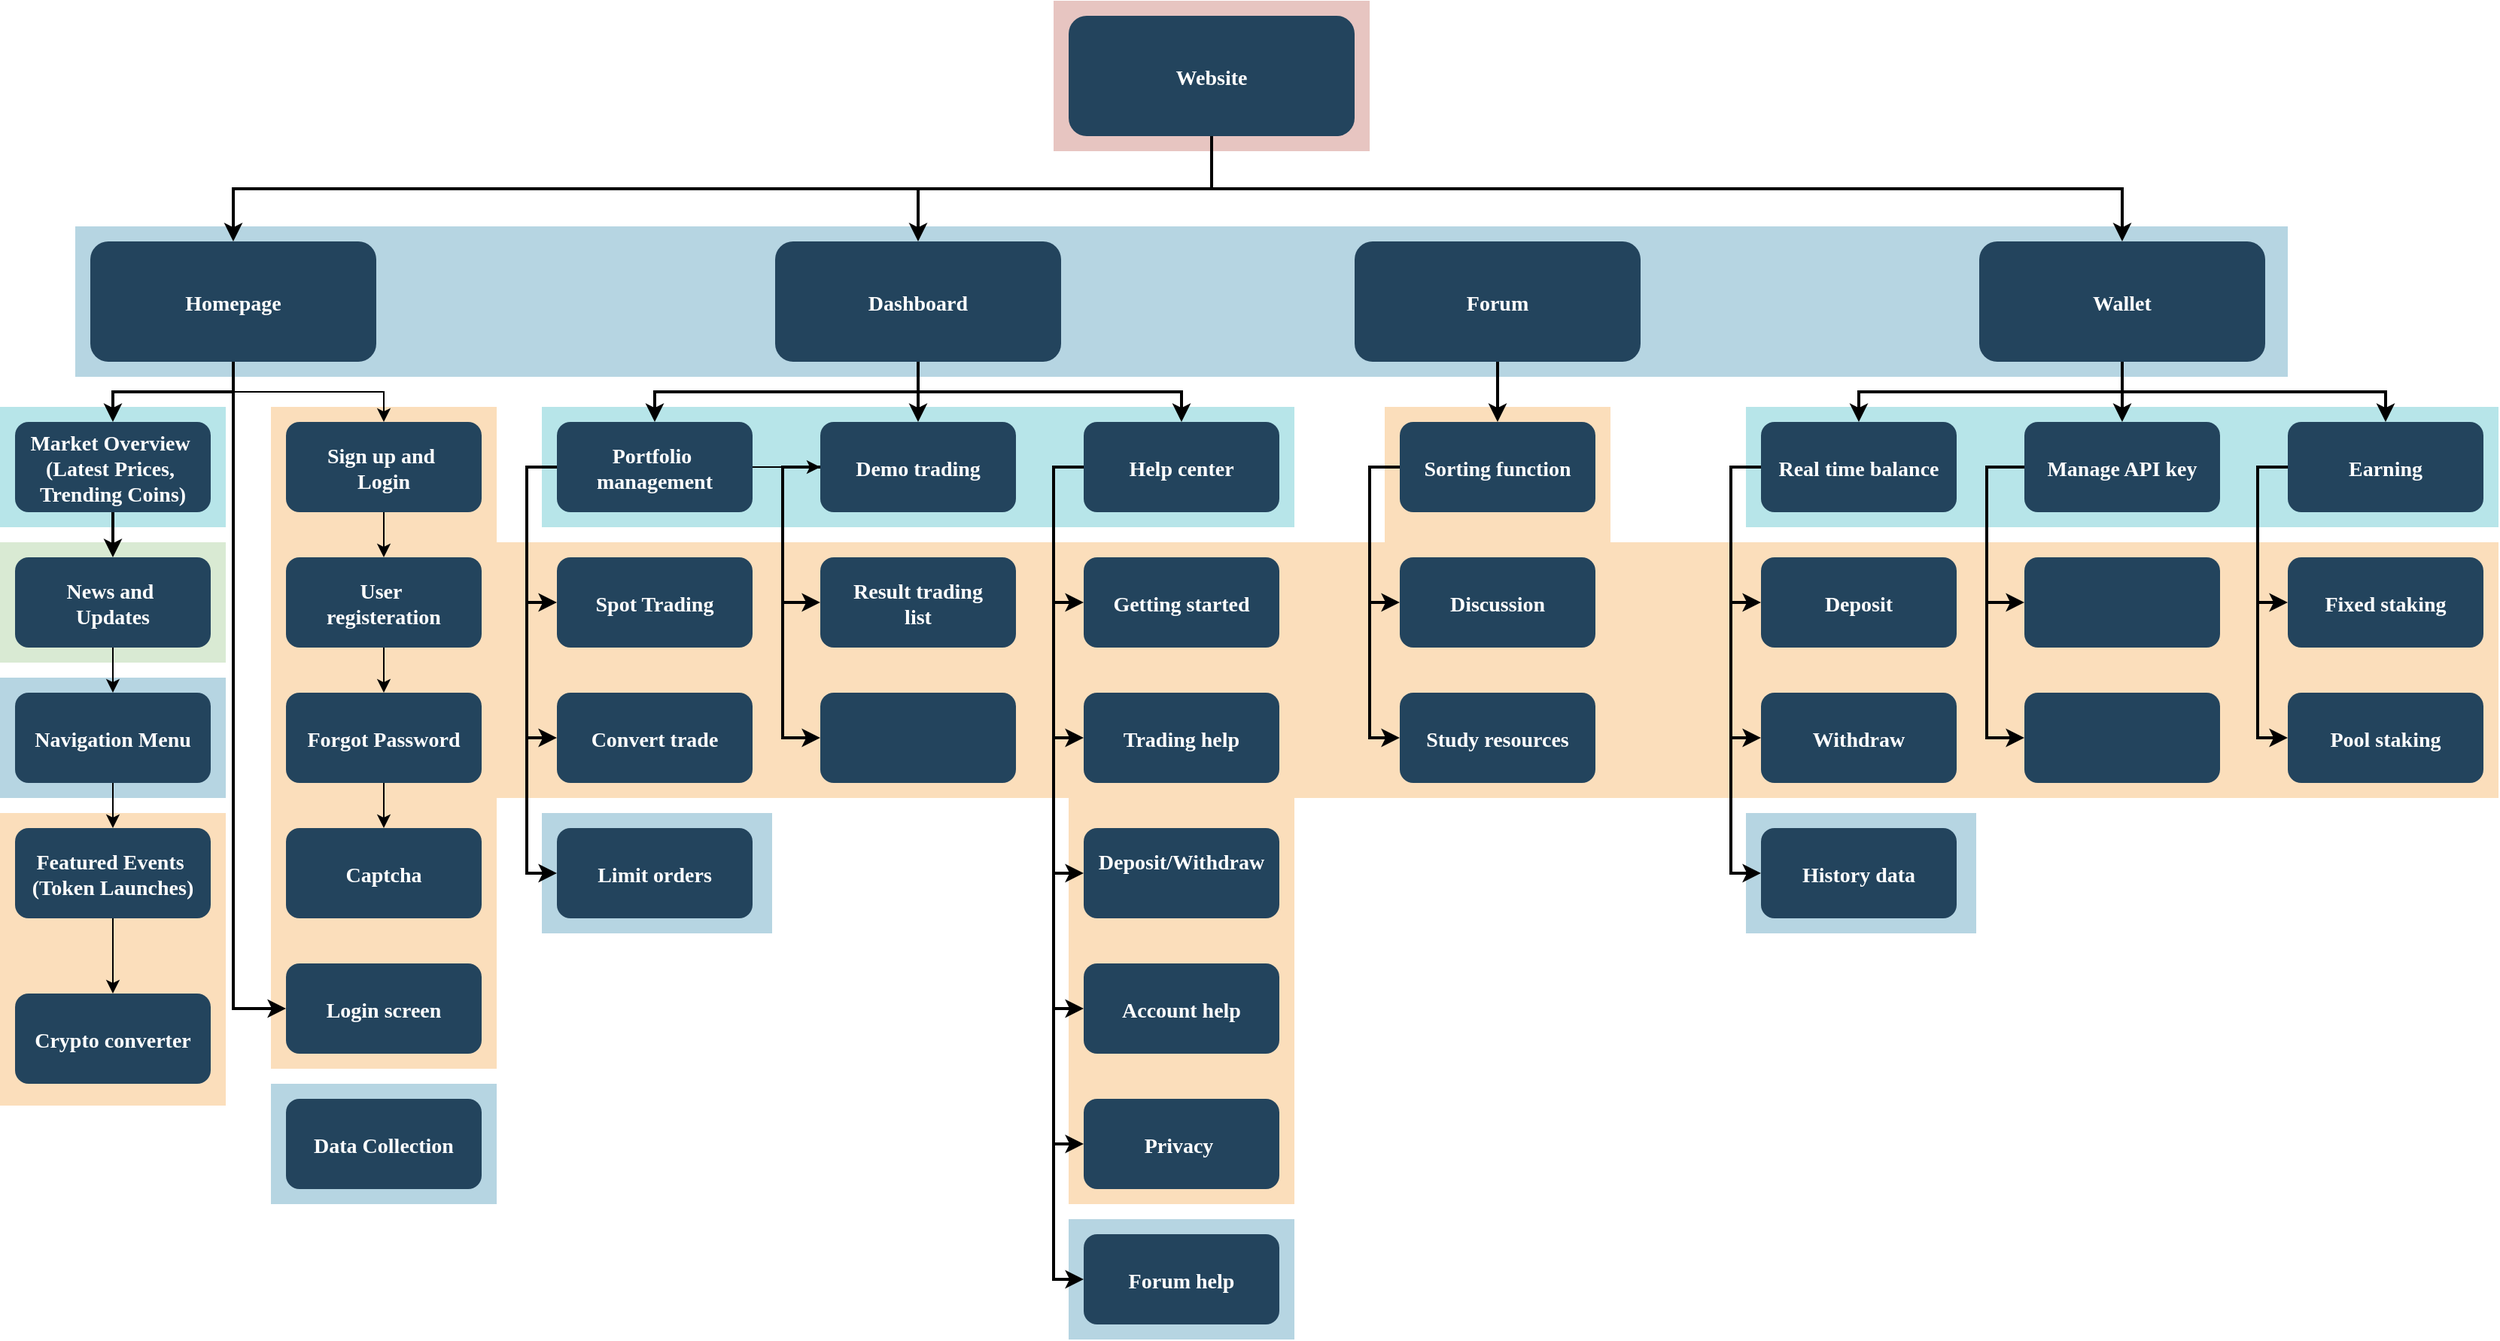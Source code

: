 <mxfile version="24.7.16">
  <diagram name="Page-1" id="2c0d36ab-eaac-3732-788b-9136903baeff">
    <mxGraphModel dx="2150" dy="948" grid="1" gridSize="10" guides="1" tooltips="1" connect="1" arrows="1" fold="1" page="1" pageScale="1.5" pageWidth="1169" pageHeight="827" background="none" math="0" shadow="0">
      <root>
        <mxCell id="0" />
        <mxCell id="1" parent="0" />
        <mxCell id="123" value="" style="fillColor=#AE4132;strokeColor=none;opacity=30;" parent="1" vertex="1">
          <mxGeometry x="747" y="175.5" width="210" height="100.0" as="geometry" />
        </mxCell>
        <mxCell id="122" value="" style="fillColor=#10739E;strokeColor=none;opacity=30;" parent="1" vertex="1">
          <mxGeometry x="97" y="325.5" width="1470" height="100.0" as="geometry" />
        </mxCell>
        <mxCell id="121" value="" style="fillColor=#F2931E;strokeColor=none;opacity=30;" parent="1" vertex="1">
          <mxGeometry x="47" y="715.5" width="150" height="194.5" as="geometry" />
        </mxCell>
        <mxCell id="120" value="" style="fillColor=#F2931E;strokeColor=none;opacity=30;" parent="1" vertex="1">
          <mxGeometry x="967" y="445.5" width="150" height="90" as="geometry" />
        </mxCell>
        <mxCell id="119" value="" style="fillColor=#F2931E;strokeColor=none;opacity=30;" parent="1" vertex="1">
          <mxGeometry x="757" y="705.5" width="150" height="270" as="geometry" />
        </mxCell>
        <mxCell id="118" value="" style="fillColor=#F2931E;strokeColor=none;opacity=30;" parent="1" vertex="1">
          <mxGeometry x="227.0" y="445.5" width="150.0" height="440.0" as="geometry" />
        </mxCell>
        <mxCell id="117" value="" style="fillColor=#F2931E;strokeColor=none;opacity=30;" parent="1" vertex="1">
          <mxGeometry x="377" y="535.5" width="1330" height="170" as="geometry" />
        </mxCell>
        <mxCell id="116" value="" style="fillColor=#10739E;strokeColor=none;opacity=30;" parent="1" vertex="1">
          <mxGeometry x="47" y="625.5" width="150" height="80" as="geometry" />
        </mxCell>
        <mxCell id="115" value="" style="fillColor=#10739E;strokeColor=none;opacity=30;" parent="1" vertex="1">
          <mxGeometry x="1207" y="715.5" width="153" height="80" as="geometry" />
        </mxCell>
        <mxCell id="114" value="" style="fillColor=#10739E;strokeColor=none;opacity=30;" parent="1" vertex="1">
          <mxGeometry x="757.0" y="985.5" width="150" height="80" as="geometry" />
        </mxCell>
        <mxCell id="113" value="" style="fillColor=#10739E;strokeColor=none;opacity=30;" parent="1" vertex="1">
          <mxGeometry x="407" y="715.5" width="153" height="80" as="geometry" />
        </mxCell>
        <mxCell id="112" value="" style="fillColor=#10739E;strokeColor=none;opacity=30;" parent="1" vertex="1">
          <mxGeometry x="227.0" y="895.5" width="150" height="80" as="geometry" />
        </mxCell>
        <mxCell id="111" value="" style="fillColor=#D9EAD3;strokeColor=none" parent="1" vertex="1">
          <mxGeometry x="47" y="535.5" width="150" height="80" as="geometry" />
        </mxCell>
        <mxCell id="110" value="" style="fillColor=#12AAB5;strokeColor=none;opacity=30;" parent="1" vertex="1">
          <mxGeometry x="1207" y="445.5" width="500" height="80" as="geometry" />
        </mxCell>
        <mxCell id="109" value="" style="fillColor=#12AAB5;strokeColor=none;opacity=30;" parent="1" vertex="1">
          <mxGeometry x="407" y="445.5" width="500" height="80" as="geometry" />
        </mxCell>
        <mxCell id="108" value="" style="fillColor=#12AAB5;strokeColor=none;opacity=30;" parent="1" vertex="1">
          <mxGeometry x="47.0" y="445.5" width="150" height="80" as="geometry" />
        </mxCell>
        <mxCell id="2" value="Website" style="rounded=1;fillColor=#23445D;gradientColor=none;strokeColor=none;fontColor=#FFFFFF;fontStyle=1;fontFamily=Tahoma;fontSize=14" parent="1" vertex="1">
          <mxGeometry x="757" y="185.5" width="190" height="80" as="geometry" />
        </mxCell>
        <mxCell id="4" value="Wallet" style="rounded=1;fillColor=#23445D;gradientColor=none;strokeColor=none;fontColor=#FFFFFF;fontStyle=1;fontFamily=Tahoma;fontSize=14" parent="1" vertex="1">
          <mxGeometry x="1362.0" y="335.5" width="190" height="80" as="geometry" />
        </mxCell>
        <mxCell id="9" value="" style="edgeStyle=elbowEdgeStyle;elbow=vertical;strokeWidth=2;rounded=0" parent="1" source="2" target="4" edge="1">
          <mxGeometry x="337" y="215.5" width="100" height="100" as="geometry">
            <mxPoint x="337" y="315.5" as="sourcePoint" />
            <mxPoint x="437" y="215.5" as="targetPoint" />
          </mxGeometry>
        </mxCell>
        <mxCell id="10" value="Forum" style="rounded=1;fillColor=#23445D;gradientColor=none;strokeColor=none;fontColor=#FFFFFF;fontStyle=1;fontFamily=Tahoma;fontSize=14" parent="1" vertex="1">
          <mxGeometry x="947" y="335.5" width="190" height="80" as="geometry" />
        </mxCell>
        <mxCell id="12" value="Dashboard" style="rounded=1;fillColor=#23445D;gradientColor=none;strokeColor=none;fontColor=#FFFFFF;fontStyle=1;fontFamily=Tahoma;fontSize=14" parent="1" vertex="1">
          <mxGeometry x="562.0" y="335.5" width="190" height="80" as="geometry" />
        </mxCell>
        <mxCell id="RsmdhblX5PZhAULa5afe-125" style="edgeStyle=orthogonalEdgeStyle;rounded=0;orthogonalLoop=1;jettySize=auto;html=1;entryX=0.5;entryY=0;entryDx=0;entryDy=0;" edge="1" parent="1" source="13" target="16">
          <mxGeometry relative="1" as="geometry" />
        </mxCell>
        <mxCell id="13" value="Homepage" style="rounded=1;fillColor=#23445D;gradientColor=none;strokeColor=none;fontColor=#FFFFFF;fontStyle=1;fontFamily=Tahoma;fontSize=14" parent="1" vertex="1">
          <mxGeometry x="107" y="335.5" width="190" height="80" as="geometry" />
        </mxCell>
        <mxCell id="14" value="Market Overview &#xa;(Latest Prices, &#xa;Trending Coins)" style="rounded=1;fillColor=#23445D;gradientColor=none;strokeColor=none;fontColor=#FFFFFF;fontStyle=1;fontFamily=Tahoma;fontSize=14" parent="1" vertex="1">
          <mxGeometry x="57" y="455.5" width="130" height="60" as="geometry" />
        </mxCell>
        <mxCell id="60ipzALf6vVz0V7Boky7-127" style="edgeStyle=orthogonalEdgeStyle;rounded=0;orthogonalLoop=1;jettySize=auto;html=1;" parent="1" source="15" target="60ipzALf6vVz0V7Boky7-124" edge="1">
          <mxGeometry relative="1" as="geometry" />
        </mxCell>
        <mxCell id="15" value="News and &#xa;Updates" style="rounded=1;fillColor=#23445D;gradientColor=none;strokeColor=none;fontColor=#FFFFFF;fontStyle=1;fontFamily=Tahoma;fontSize=14" parent="1" vertex="1">
          <mxGeometry x="57" y="545.5" width="130" height="60" as="geometry" />
        </mxCell>
        <mxCell id="60ipzALf6vVz0V7Boky7-130" style="edgeStyle=orthogonalEdgeStyle;rounded=0;orthogonalLoop=1;jettySize=auto;html=1;" parent="1" source="16" target="17" edge="1">
          <mxGeometry relative="1" as="geometry" />
        </mxCell>
        <mxCell id="16" value="Sign up and &#xa;Login" style="rounded=1;fillColor=#23445D;gradientColor=none;strokeColor=none;fontColor=#FFFFFF;fontStyle=1;fontFamily=Tahoma;fontSize=14" parent="1" vertex="1">
          <mxGeometry x="237" y="455.5" width="130" height="60" as="geometry" />
        </mxCell>
        <mxCell id="RsmdhblX5PZhAULa5afe-126" style="edgeStyle=orthogonalEdgeStyle;rounded=0;orthogonalLoop=1;jettySize=auto;html=1;exitX=0.5;exitY=1;exitDx=0;exitDy=0;" edge="1" parent="1" source="17" target="18">
          <mxGeometry relative="1" as="geometry" />
        </mxCell>
        <mxCell id="17" value="User &#xa;registeration" style="rounded=1;fillColor=#23445D;gradientColor=none;strokeColor=none;fontColor=#FFFFFF;fontStyle=1;fontFamily=Tahoma;fontSize=14" parent="1" vertex="1">
          <mxGeometry x="237" y="545.5" width="130" height="60" as="geometry" />
        </mxCell>
        <mxCell id="RsmdhblX5PZhAULa5afe-128" style="edgeStyle=orthogonalEdgeStyle;rounded=0;orthogonalLoop=1;jettySize=auto;html=1;" edge="1" parent="1" source="18" target="19">
          <mxGeometry relative="1" as="geometry" />
        </mxCell>
        <mxCell id="18" value="Forgot Password" style="rounded=1;fillColor=#23445D;gradientColor=none;strokeColor=none;fontColor=#FFFFFF;fontStyle=1;fontFamily=Tahoma;fontSize=14" parent="1" vertex="1">
          <mxGeometry x="237" y="635.5" width="130" height="60" as="geometry" />
        </mxCell>
        <mxCell id="19" value="Captcha" style="rounded=1;fillColor=#23445D;gradientColor=none;strokeColor=none;fontColor=#FFFFFF;fontStyle=1;fontFamily=Tahoma;fontSize=14" parent="1" vertex="1">
          <mxGeometry x="237" y="725.5" width="130" height="60" as="geometry" />
        </mxCell>
        <mxCell id="20" value="Login screen" style="rounded=1;fillColor=#23445D;gradientColor=none;strokeColor=none;fontColor=#FFFFFF;fontStyle=1;fontFamily=Tahoma;fontSize=14" parent="1" vertex="1">
          <mxGeometry x="237" y="815.5" width="130" height="60" as="geometry" />
        </mxCell>
        <mxCell id="23" value="Data Collection" style="rounded=1;fillColor=#23445D;gradientColor=none;strokeColor=none;fontColor=#FFFFFF;fontStyle=1;fontFamily=Tahoma;fontSize=14" parent="1" vertex="1">
          <mxGeometry x="237" y="905.5" width="130" height="60" as="geometry" />
        </mxCell>
        <mxCell id="RsmdhblX5PZhAULa5afe-132" style="edgeStyle=orthogonalEdgeStyle;rounded=0;orthogonalLoop=1;jettySize=auto;html=1;entryX=0;entryY=0.5;entryDx=0;entryDy=0;" edge="1" parent="1" source="25" target="29">
          <mxGeometry relative="1" as="geometry" />
        </mxCell>
        <mxCell id="25" value="Portfolio &#xa;management" style="rounded=1;fillColor=#23445D;gradientColor=none;strokeColor=none;fontColor=#FFFFFF;fontStyle=1;fontFamily=Tahoma;fontSize=14" parent="1" vertex="1">
          <mxGeometry x="417" y="455.5" width="130" height="60" as="geometry" />
        </mxCell>
        <mxCell id="26" value="Spot Trading" style="rounded=1;fillColor=#23445D;gradientColor=none;strokeColor=none;fontColor=#FFFFFF;fontStyle=1;fontFamily=Tahoma;fontSize=14" parent="1" vertex="1">
          <mxGeometry x="417" y="545.5" width="130" height="60" as="geometry" />
        </mxCell>
        <mxCell id="27" value="Convert trade" style="rounded=1;fillColor=#23445D;gradientColor=none;strokeColor=none;fontColor=#FFFFFF;fontStyle=1;fontFamily=Tahoma;fontSize=14" parent="1" vertex="1">
          <mxGeometry x="417" y="635.5" width="130" height="60" as="geometry" />
        </mxCell>
        <mxCell id="28" value="Limit orders" style="rounded=1;fillColor=#23445D;gradientColor=none;strokeColor=none;fontColor=#FFFFFF;fontStyle=1;fontFamily=Tahoma;fontSize=14" parent="1" vertex="1">
          <mxGeometry x="417" y="725.5" width="130" height="60" as="geometry" />
        </mxCell>
        <mxCell id="29" value="Demo trading" style="rounded=1;fillColor=#23445D;gradientColor=none;strokeColor=none;fontColor=#FFFFFF;fontStyle=1;fontFamily=Tahoma;fontSize=14" parent="1" vertex="1">
          <mxGeometry x="592" y="455.5" width="130" height="60" as="geometry" />
        </mxCell>
        <mxCell id="30" value="Result trading&#xa;list" style="rounded=1;fillColor=#23445D;gradientColor=none;strokeColor=none;fontColor=#FFFFFF;fontStyle=1;fontFamily=Tahoma;fontSize=14" parent="1" vertex="1">
          <mxGeometry x="592" y="545.5" width="130" height="60" as="geometry" />
        </mxCell>
        <mxCell id="31" value="" style="rounded=1;fillColor=#23445D;gradientColor=none;strokeColor=none;fontColor=#FFFFFF;fontStyle=1;fontFamily=Tahoma;fontSize=14" parent="1" vertex="1">
          <mxGeometry x="592" y="635.5" width="130" height="60" as="geometry" />
        </mxCell>
        <mxCell id="33" value="Help center" style="rounded=1;fillColor=#23445D;gradientColor=none;strokeColor=none;fontColor=#FFFFFF;fontStyle=1;fontFamily=Tahoma;fontSize=14" parent="1" vertex="1">
          <mxGeometry x="767" y="455.5" width="130" height="60" as="geometry" />
        </mxCell>
        <mxCell id="34" value="Getting started" style="rounded=1;fillColor=#23445D;gradientColor=none;strokeColor=none;fontColor=#FFFFFF;fontStyle=1;fontFamily=Tahoma;fontSize=14" parent="1" vertex="1">
          <mxGeometry x="767" y="545.5" width="130" height="60" as="geometry" />
        </mxCell>
        <mxCell id="35" value="Trading help" style="rounded=1;fillColor=#23445D;gradientColor=none;strokeColor=none;fontColor=#FFFFFF;fontStyle=1;fontFamily=Tahoma;fontSize=14" parent="1" vertex="1">
          <mxGeometry x="767" y="635.5" width="130" height="60" as="geometry" />
        </mxCell>
        <mxCell id="36" value="Deposit/Withdraw&#xa;" style="rounded=1;fillColor=#23445D;gradientColor=none;strokeColor=none;fontColor=#FFFFFF;fontStyle=1;fontFamily=Tahoma;fontSize=14" parent="1" vertex="1">
          <mxGeometry x="767" y="725.5" width="130" height="60" as="geometry" />
        </mxCell>
        <mxCell id="37" value="Account help" style="rounded=1;fillColor=#23445D;gradientColor=none;strokeColor=none;fontColor=#FFFFFF;fontStyle=1;fontFamily=Tahoma;fontSize=14" parent="1" vertex="1">
          <mxGeometry x="767" y="815.5" width="130" height="60" as="geometry" />
        </mxCell>
        <mxCell id="38" value="Privacy " style="rounded=1;fillColor=#23445D;gradientColor=none;strokeColor=none;fontColor=#FFFFFF;fontStyle=1;fontFamily=Tahoma;fontSize=14" parent="1" vertex="1">
          <mxGeometry x="767" y="905.5" width="130" height="60" as="geometry" />
        </mxCell>
        <mxCell id="39" value="Forum help" style="rounded=1;fillColor=#23445D;gradientColor=none;strokeColor=none;fontColor=#FFFFFF;fontStyle=1;fontFamily=Tahoma;fontSize=14" parent="1" vertex="1">
          <mxGeometry x="767" y="995.5" width="130" height="60" as="geometry" />
        </mxCell>
        <mxCell id="41" value="Sorting function" style="rounded=1;fillColor=#23445D;gradientColor=none;strokeColor=none;fontColor=#FFFFFF;fontStyle=1;fontFamily=Tahoma;fontSize=14" parent="1" vertex="1">
          <mxGeometry x="977" y="455.5" width="130" height="60" as="geometry" />
        </mxCell>
        <mxCell id="42" value="Discussion" style="rounded=1;fillColor=#23445D;gradientColor=none;strokeColor=none;fontColor=#FFFFFF;fontStyle=1;fontFamily=Tahoma;fontSize=14" parent="1" vertex="1">
          <mxGeometry x="977" y="545.5" width="130" height="60" as="geometry" />
        </mxCell>
        <mxCell id="43" value="Study resources" style="rounded=1;fillColor=#23445D;gradientColor=none;strokeColor=none;fontColor=#FFFFFF;fontStyle=1;fontFamily=Tahoma;fontSize=14" parent="1" vertex="1">
          <mxGeometry x="977" y="635.5" width="130" height="60" as="geometry" />
        </mxCell>
        <mxCell id="44" value="Real time balance" style="rounded=1;fillColor=#23445D;gradientColor=none;strokeColor=none;fontColor=#FFFFFF;fontStyle=1;fontFamily=Tahoma;fontSize=14" parent="1" vertex="1">
          <mxGeometry x="1217" y="455.5" width="130" height="60" as="geometry" />
        </mxCell>
        <mxCell id="45" value="Deposit" style="rounded=1;fillColor=#23445D;gradientColor=none;strokeColor=none;fontColor=#FFFFFF;fontStyle=1;fontFamily=Tahoma;fontSize=14" parent="1" vertex="1">
          <mxGeometry x="1217" y="545.5" width="130" height="60" as="geometry" />
        </mxCell>
        <mxCell id="46" value="Withdraw" style="rounded=1;fillColor=#23445D;gradientColor=none;strokeColor=none;fontColor=#FFFFFF;fontStyle=1;fontFamily=Tahoma;fontSize=14" parent="1" vertex="1">
          <mxGeometry x="1217" y="635.5" width="130" height="60" as="geometry" />
        </mxCell>
        <mxCell id="47" value="History data" style="rounded=1;fillColor=#23445D;gradientColor=none;strokeColor=none;fontColor=#FFFFFF;fontStyle=1;fontFamily=Tahoma;fontSize=14" parent="1" vertex="1">
          <mxGeometry x="1217" y="725.5" width="130" height="60" as="geometry" />
        </mxCell>
        <mxCell id="48" value="Manage API key" style="rounded=1;fillColor=#23445D;gradientColor=none;strokeColor=none;fontColor=#FFFFFF;fontStyle=1;fontFamily=Tahoma;fontSize=14" parent="1" vertex="1">
          <mxGeometry x="1392" y="455.5" width="130" height="60" as="geometry" />
        </mxCell>
        <mxCell id="49" value="" style="rounded=1;fillColor=#23445D;gradientColor=none;strokeColor=none;fontColor=#FFFFFF;fontStyle=1;fontFamily=Tahoma;fontSize=14" parent="1" vertex="1">
          <mxGeometry x="1392" y="545.5" width="130" height="60" as="geometry" />
        </mxCell>
        <mxCell id="50" value="" style="rounded=1;fillColor=#23445D;gradientColor=none;strokeColor=none;fontColor=#FFFFFF;fontStyle=1;fontFamily=Tahoma;fontSize=14" parent="1" vertex="1">
          <mxGeometry x="1392" y="635.5" width="130" height="60" as="geometry" />
        </mxCell>
        <mxCell id="52" value="Earning" style="rounded=1;fillColor=#23445D;gradientColor=none;strokeColor=none;fontColor=#FFFFFF;fontStyle=1;fontFamily=Tahoma;fontSize=14" parent="1" vertex="1">
          <mxGeometry x="1567" y="455.5" width="130" height="60" as="geometry" />
        </mxCell>
        <mxCell id="53" value="Fixed staking" style="rounded=1;fillColor=#23445D;gradientColor=none;strokeColor=none;fontColor=#FFFFFF;fontStyle=1;fontFamily=Tahoma;fontSize=14" parent="1" vertex="1">
          <mxGeometry x="1567" y="545.5" width="130" height="60" as="geometry" />
        </mxCell>
        <mxCell id="54" value="Pool staking" style="rounded=1;fillColor=#23445D;gradientColor=none;strokeColor=none;fontColor=#FFFFFF;fontStyle=1;fontFamily=Tahoma;fontSize=14" parent="1" vertex="1">
          <mxGeometry x="1567" y="635.5" width="130" height="60" as="geometry" />
        </mxCell>
        <mxCell id="59" value="" style="edgeStyle=elbowEdgeStyle;elbow=vertical;strokeWidth=2;rounded=0" parent="1" source="2" target="12" edge="1">
          <mxGeometry x="347" y="225.5" width="100" height="100" as="geometry">
            <mxPoint x="862.0" y="275.5" as="sourcePoint" />
            <mxPoint x="1467.0" y="345.5" as="targetPoint" />
          </mxGeometry>
        </mxCell>
        <mxCell id="61" value="" style="edgeStyle=elbowEdgeStyle;elbow=vertical;strokeWidth=2;rounded=0" parent="1" source="2" target="13" edge="1">
          <mxGeometry x="-23" y="135.5" width="100" height="100" as="geometry">
            <mxPoint x="-23" y="235.5" as="sourcePoint" />
            <mxPoint x="77" y="135.5" as="targetPoint" />
          </mxGeometry>
        </mxCell>
        <mxCell id="62" value="" style="edgeStyle=elbowEdgeStyle;elbow=vertical;strokeWidth=2;rounded=0" parent="1" source="13" target="14" edge="1">
          <mxGeometry x="-23" y="135.5" width="100" height="100" as="geometry">
            <mxPoint x="-23" y="235.5" as="sourcePoint" />
            <mxPoint x="77" y="135.5" as="targetPoint" />
          </mxGeometry>
        </mxCell>
        <mxCell id="69" value="" style="edgeStyle=elbowEdgeStyle;elbow=horizontal;strokeWidth=2;rounded=0;entryX=0;entryY=0.5;entryDx=0;entryDy=0;" parent="1" source="13" target="20" edge="1">
          <mxGeometry x="-23" y="135.5" width="100" height="100" as="geometry">
            <mxPoint x="-23" y="235.5" as="sourcePoint" />
            <mxPoint x="77" y="135.5" as="targetPoint" />
            <Array as="points">
              <mxPoint x="202" y="665.5" />
            </Array>
          </mxGeometry>
        </mxCell>
        <mxCell id="70" value="" style="edgeStyle=elbowEdgeStyle;elbow=horizontal;strokeWidth=2;rounded=0" parent="1" source="25" target="26" edge="1">
          <mxGeometry x="-23" y="135.5" width="100" height="100" as="geometry">
            <mxPoint x="-23" y="235.5" as="sourcePoint" />
            <mxPoint x="77" y="135.5" as="targetPoint" />
            <Array as="points">
              <mxPoint x="397" y="535.5" />
            </Array>
          </mxGeometry>
        </mxCell>
        <mxCell id="71" value="" style="edgeStyle=elbowEdgeStyle;elbow=horizontal;strokeWidth=2;rounded=0" parent="1" source="25" target="27" edge="1">
          <mxGeometry x="-23" y="135.5" width="100" height="100" as="geometry">
            <mxPoint x="-23" y="235.5" as="sourcePoint" />
            <mxPoint x="77" y="135.5" as="targetPoint" />
            <Array as="points">
              <mxPoint x="397" y="575.5" />
            </Array>
          </mxGeometry>
        </mxCell>
        <mxCell id="72" value="" style="edgeStyle=elbowEdgeStyle;elbow=horizontal;strokeWidth=2;rounded=0" parent="1" source="25" target="28" edge="1">
          <mxGeometry x="-23" y="135.5" width="100" height="100" as="geometry">
            <mxPoint x="-23" y="235.5" as="sourcePoint" />
            <mxPoint x="77" y="135.5" as="targetPoint" />
            <Array as="points">
              <mxPoint x="397" y="615.5" />
            </Array>
          </mxGeometry>
        </mxCell>
        <mxCell id="73" value="" style="edgeStyle=elbowEdgeStyle;elbow=horizontal;strokeWidth=2;rounded=0" parent="1" source="29" target="30" edge="1">
          <mxGeometry x="-23" y="135.5" width="100" height="100" as="geometry">
            <mxPoint x="-23" y="235.5" as="sourcePoint" />
            <mxPoint x="77" y="135.5" as="targetPoint" />
            <Array as="points">
              <mxPoint x="567" y="535.5" />
            </Array>
          </mxGeometry>
        </mxCell>
        <mxCell id="74" value="" style="edgeStyle=elbowEdgeStyle;elbow=horizontal;strokeWidth=2;rounded=0" parent="1" source="29" target="31" edge="1">
          <mxGeometry x="-23" y="135.5" width="100" height="100" as="geometry">
            <mxPoint x="-23" y="235.5" as="sourcePoint" />
            <mxPoint x="77" y="135.5" as="targetPoint" />
            <Array as="points">
              <mxPoint x="567" y="575.5" />
            </Array>
          </mxGeometry>
        </mxCell>
        <mxCell id="76" value="" style="edgeStyle=elbowEdgeStyle;elbow=horizontal;strokeWidth=2;rounded=0" parent="1" source="33" target="34" edge="1">
          <mxGeometry x="-23" y="135.5" width="100" height="100" as="geometry">
            <mxPoint x="-23" y="235.5" as="sourcePoint" />
            <mxPoint x="77" y="135.5" as="targetPoint" />
            <Array as="points">
              <mxPoint x="747" y="535.5" />
            </Array>
          </mxGeometry>
        </mxCell>
        <mxCell id="77" value="" style="edgeStyle=elbowEdgeStyle;elbow=horizontal;strokeWidth=2;rounded=0" parent="1" source="33" target="35" edge="1">
          <mxGeometry x="-23" y="135.5" width="100" height="100" as="geometry">
            <mxPoint x="-23" y="235.5" as="sourcePoint" />
            <mxPoint x="77" y="135.5" as="targetPoint" />
            <Array as="points">
              <mxPoint x="747" y="575.5" />
            </Array>
          </mxGeometry>
        </mxCell>
        <mxCell id="78" value="" style="edgeStyle=elbowEdgeStyle;elbow=horizontal;strokeWidth=2;rounded=0" parent="1" source="33" target="36" edge="1">
          <mxGeometry x="-23" y="135.5" width="100" height="100" as="geometry">
            <mxPoint x="-23" y="235.5" as="sourcePoint" />
            <mxPoint x="77" y="135.5" as="targetPoint" />
            <Array as="points">
              <mxPoint x="747" y="625.5" />
            </Array>
          </mxGeometry>
        </mxCell>
        <mxCell id="79" value="" style="edgeStyle=elbowEdgeStyle;elbow=horizontal;strokeWidth=2;rounded=0" parent="1" source="33" target="37" edge="1">
          <mxGeometry x="-23" y="135.5" width="100" height="100" as="geometry">
            <mxPoint x="-23" y="235.5" as="sourcePoint" />
            <mxPoint x="77" y="135.5" as="targetPoint" />
            <Array as="points">
              <mxPoint x="747" y="665.5" />
            </Array>
          </mxGeometry>
        </mxCell>
        <mxCell id="80" value="" style="edgeStyle=elbowEdgeStyle;elbow=horizontal;strokeWidth=2;rounded=0" parent="1" source="33" target="38" edge="1">
          <mxGeometry x="-23" y="135.5" width="100" height="100" as="geometry">
            <mxPoint x="-23" y="235.5" as="sourcePoint" />
            <mxPoint x="77" y="135.5" as="targetPoint" />
            <Array as="points">
              <mxPoint x="747" y="705.5" />
            </Array>
          </mxGeometry>
        </mxCell>
        <mxCell id="81" value="" style="edgeStyle=elbowEdgeStyle;elbow=horizontal;strokeWidth=2;rounded=0" parent="1" source="33" target="39" edge="1">
          <mxGeometry x="-23" y="135.5" width="100" height="100" as="geometry">
            <mxPoint x="-23" y="235.5" as="sourcePoint" />
            <mxPoint x="77" y="135.5" as="targetPoint" />
            <Array as="points">
              <mxPoint x="747" y="755.5" />
            </Array>
          </mxGeometry>
        </mxCell>
        <mxCell id="82" value="" style="edgeStyle=elbowEdgeStyle;elbow=horizontal;strokeWidth=2;rounded=0" parent="1" source="41" target="42" edge="1">
          <mxGeometry x="-23" y="135.5" width="100" height="100" as="geometry">
            <mxPoint x="-23" y="235.5" as="sourcePoint" />
            <mxPoint x="77" y="135.5" as="targetPoint" />
            <Array as="points">
              <mxPoint x="957" y="535.5" />
            </Array>
          </mxGeometry>
        </mxCell>
        <mxCell id="83" value="" style="edgeStyle=elbowEdgeStyle;elbow=horizontal;strokeWidth=2;rounded=0" parent="1" source="41" target="43" edge="1">
          <mxGeometry x="-23" y="135.5" width="100" height="100" as="geometry">
            <mxPoint x="-23" y="235.5" as="sourcePoint" />
            <mxPoint x="77" y="135.5" as="targetPoint" />
            <Array as="points">
              <mxPoint x="957" y="585.5" />
            </Array>
          </mxGeometry>
        </mxCell>
        <mxCell id="84" value="" style="edgeStyle=elbowEdgeStyle;elbow=horizontal;strokeWidth=2;rounded=0;entryX=0;entryY=0.5;entryDx=0;entryDy=0;" parent="1" source="44" target="45" edge="1">
          <mxGeometry x="-23" y="135.5" width="100" height="100" as="geometry">
            <mxPoint x="-23" y="235.5" as="sourcePoint" />
            <mxPoint x="77" y="135.5" as="targetPoint" />
            <Array as="points">
              <mxPoint x="1197" y="545.5" />
            </Array>
          </mxGeometry>
        </mxCell>
        <mxCell id="85" value="" style="edgeStyle=elbowEdgeStyle;elbow=horizontal;strokeWidth=2;rounded=0" parent="1" source="44" target="46" edge="1">
          <mxGeometry x="-23" y="135.5" width="100" height="100" as="geometry">
            <mxPoint x="-23" y="235.5" as="sourcePoint" />
            <mxPoint x="77" y="135.5" as="targetPoint" />
            <Array as="points">
              <mxPoint x="1197" y="575.5" />
            </Array>
          </mxGeometry>
        </mxCell>
        <mxCell id="86" value="" style="edgeStyle=elbowEdgeStyle;elbow=horizontal;strokeWidth=2;rounded=0" parent="1" source="44" target="47" edge="1">
          <mxGeometry x="-23" y="135.5" width="100" height="100" as="geometry">
            <mxPoint x="-23" y="235.5" as="sourcePoint" />
            <mxPoint x="77" y="135.5" as="targetPoint" />
            <Array as="points">
              <mxPoint x="1197" y="625.5" />
            </Array>
          </mxGeometry>
        </mxCell>
        <mxCell id="87" value="" style="edgeStyle=elbowEdgeStyle;elbow=horizontal;strokeWidth=2;rounded=0" parent="1" source="48" target="49" edge="1">
          <mxGeometry x="-23" y="135.5" width="100" height="100" as="geometry">
            <mxPoint x="-23" y="235.5" as="sourcePoint" />
            <mxPoint x="77" y="135.5" as="targetPoint" />
            <Array as="points">
              <mxPoint x="1367" y="535.5" />
            </Array>
          </mxGeometry>
        </mxCell>
        <mxCell id="88" value="" style="edgeStyle=elbowEdgeStyle;elbow=horizontal;strokeWidth=2;rounded=0" parent="1" source="48" target="50" edge="1">
          <mxGeometry x="-23" y="135.5" width="100" height="100" as="geometry">
            <mxPoint x="-23" y="235.5" as="sourcePoint" />
            <mxPoint x="77" y="135.5" as="targetPoint" />
            <Array as="points">
              <mxPoint x="1367" y="595.5" />
            </Array>
          </mxGeometry>
        </mxCell>
        <mxCell id="90" value="" style="edgeStyle=elbowEdgeStyle;elbow=horizontal;strokeWidth=2;rounded=0" parent="1" source="52" target="53" edge="1">
          <mxGeometry x="-23" y="135.5" width="100" height="100" as="geometry">
            <mxPoint x="-23" y="235.5" as="sourcePoint" />
            <mxPoint x="77" y="135.5" as="targetPoint" />
            <Array as="points">
              <mxPoint x="1547" y="535.5" />
            </Array>
          </mxGeometry>
        </mxCell>
        <mxCell id="91" value="" style="edgeStyle=elbowEdgeStyle;elbow=horizontal;strokeWidth=2;rounded=0" parent="1" source="52" target="54" edge="1">
          <mxGeometry x="-23" y="135.5" width="100" height="100" as="geometry">
            <mxPoint x="-23" y="235.5" as="sourcePoint" />
            <mxPoint x="77" y="135.5" as="targetPoint" />
            <Array as="points">
              <mxPoint x="1547" y="575.5" />
            </Array>
          </mxGeometry>
        </mxCell>
        <mxCell id="100" value="" style="edgeStyle=elbowEdgeStyle;elbow=vertical;strokeWidth=2;rounded=0" parent="1" source="12" target="25" edge="1">
          <mxGeometry x="-23" y="135.5" width="100" height="100" as="geometry">
            <mxPoint x="-23" y="235.5" as="sourcePoint" />
            <mxPoint x="77" y="135.5" as="targetPoint" />
          </mxGeometry>
        </mxCell>
        <mxCell id="101" value="" style="edgeStyle=elbowEdgeStyle;elbow=vertical;strokeWidth=2;rounded=0" parent="1" source="12" target="29" edge="1">
          <mxGeometry x="-23" y="135.5" width="100" height="100" as="geometry">
            <mxPoint x="-23" y="235.5" as="sourcePoint" />
            <mxPoint x="77" y="135.5" as="targetPoint" />
          </mxGeometry>
        </mxCell>
        <mxCell id="102" value="" style="edgeStyle=elbowEdgeStyle;elbow=vertical;strokeWidth=2;rounded=0" parent="1" source="12" target="33" edge="1">
          <mxGeometry x="-23" y="135.5" width="100" height="100" as="geometry">
            <mxPoint x="-23" y="235.5" as="sourcePoint" />
            <mxPoint x="77" y="135.5" as="targetPoint" />
          </mxGeometry>
        </mxCell>
        <mxCell id="103" value="" style="edgeStyle=elbowEdgeStyle;elbow=vertical;strokeWidth=2;rounded=0" parent="1" source="10" target="41" edge="1">
          <mxGeometry x="-23" y="135.5" width="100" height="100" as="geometry">
            <mxPoint x="-23" y="235.5" as="sourcePoint" />
            <mxPoint x="77" y="135.5" as="targetPoint" />
          </mxGeometry>
        </mxCell>
        <mxCell id="104" value="" style="edgeStyle=elbowEdgeStyle;elbow=vertical;strokeWidth=2;rounded=0" parent="1" source="4" target="48" edge="1">
          <mxGeometry x="-23" y="135.5" width="100" height="100" as="geometry">
            <mxPoint x="-23" y="235.5" as="sourcePoint" />
            <mxPoint x="77" y="135.5" as="targetPoint" />
          </mxGeometry>
        </mxCell>
        <mxCell id="105" value="" style="edgeStyle=elbowEdgeStyle;elbow=vertical;strokeWidth=2;rounded=0" parent="1" source="4" target="44" edge="1">
          <mxGeometry x="-23" y="135.5" width="100" height="100" as="geometry">
            <mxPoint x="-23" y="235.5" as="sourcePoint" />
            <mxPoint x="77" y="135.5" as="targetPoint" />
          </mxGeometry>
        </mxCell>
        <mxCell id="106" value="" style="edgeStyle=elbowEdgeStyle;elbow=vertical;strokeWidth=2;rounded=0" parent="1" source="4" target="52" edge="1">
          <mxGeometry x="-23" y="135.5" width="100" height="100" as="geometry">
            <mxPoint x="-23" y="235.5" as="sourcePoint" />
            <mxPoint x="77" y="135.5" as="targetPoint" />
          </mxGeometry>
        </mxCell>
        <mxCell id="107" value="" style="edgeStyle=elbowEdgeStyle;elbow=vertical;rounded=0;strokeWidth=2" parent="1" source="14" target="15" edge="1">
          <mxGeometry x="-23" y="135.5" width="100" height="100" as="geometry">
            <mxPoint x="-23" y="235.5" as="sourcePoint" />
            <mxPoint x="77" y="135.5" as="targetPoint" />
          </mxGeometry>
        </mxCell>
        <mxCell id="60ipzALf6vVz0V7Boky7-129" value="" style="edgeStyle=orthogonalEdgeStyle;rounded=0;orthogonalLoop=1;jettySize=auto;html=1;" parent="1" source="60ipzALf6vVz0V7Boky7-124" target="60ipzALf6vVz0V7Boky7-128" edge="1">
          <mxGeometry relative="1" as="geometry">
            <Array as="points">
              <mxPoint x="122" y="730" />
              <mxPoint x="122" y="730" />
            </Array>
          </mxGeometry>
        </mxCell>
        <mxCell id="60ipzALf6vVz0V7Boky7-124" value="Navigation Menu" style="rounded=1;fillColor=#23445D;gradientColor=none;strokeColor=none;fontColor=#FFFFFF;fontStyle=1;fontFamily=Tahoma;fontSize=14" parent="1" vertex="1">
          <mxGeometry x="57" y="635.5" width="130" height="60" as="geometry" />
        </mxCell>
        <mxCell id="RsmdhblX5PZhAULa5afe-131" style="edgeStyle=orthogonalEdgeStyle;rounded=0;orthogonalLoop=1;jettySize=auto;html=1;exitX=0.5;exitY=1;exitDx=0;exitDy=0;entryX=0.5;entryY=0;entryDx=0;entryDy=0;" edge="1" parent="1" source="60ipzALf6vVz0V7Boky7-128" target="RsmdhblX5PZhAULa5afe-129">
          <mxGeometry relative="1" as="geometry" />
        </mxCell>
        <mxCell id="60ipzALf6vVz0V7Boky7-128" value="Featured Events &#xa;(Token Launches)" style="rounded=1;fillColor=#23445D;gradientColor=none;strokeColor=none;fontColor=#FFFFFF;fontStyle=1;fontFamily=Tahoma;fontSize=14" parent="1" vertex="1">
          <mxGeometry x="57" y="725.5" width="130" height="60" as="geometry" />
        </mxCell>
        <mxCell id="RsmdhblX5PZhAULa5afe-129" value="Crypto converter" style="rounded=1;fillColor=#23445D;gradientColor=none;strokeColor=none;fontColor=#FFFFFF;fontStyle=1;fontFamily=Tahoma;fontSize=14" vertex="1" parent="1">
          <mxGeometry x="57" y="835.5" width="130" height="60" as="geometry" />
        </mxCell>
      </root>
    </mxGraphModel>
  </diagram>
</mxfile>
